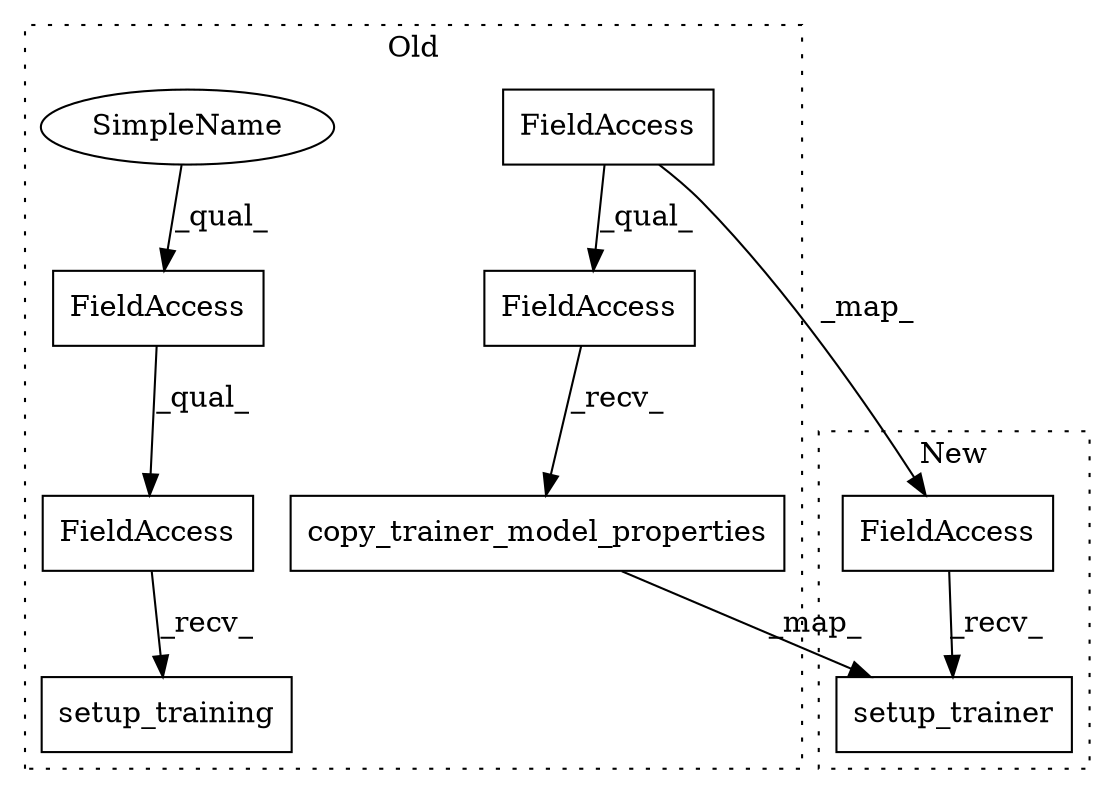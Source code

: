 digraph G {
subgraph cluster0 {
1 [label="copy_trainer_model_properties" a="32" s="5404,5439" l="30,1" shape="box"];
3 [label="FieldAccess" a="22" s="5375" l="28" shape="box"];
4 [label="FieldAccess" a="22" s="5375" l="12" shape="box"];
6 [label="FieldAccess" a="22" s="5591" l="12" shape="box"];
7 [label="FieldAccess" a="22" s="5591" l="23" shape="box"];
8 [label="setup_training" a="32" s="5615,5635" l="15,1" shape="box"];
9 [label="SimpleName" a="42" s="5591" l="4" shape="ellipse"];
label = "Old";
style="dotted";
}
subgraph cluster1 {
2 [label="setup_trainer" a="32" s="5533,5552" l="14,1" shape="box"];
5 [label="FieldAccess" a="22" s="5520" l="12" shape="box"];
label = "New";
style="dotted";
}
1 -> 2 [label="_map_"];
3 -> 1 [label="_recv_"];
4 -> 5 [label="_map_"];
4 -> 3 [label="_qual_"];
5 -> 2 [label="_recv_"];
6 -> 7 [label="_qual_"];
7 -> 8 [label="_recv_"];
9 -> 6 [label="_qual_"];
}
